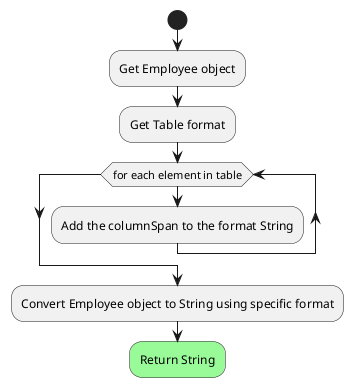 @startuml
'https://plantuml.com/activity-diagram-beta

start
    :Get Employee object;
    :Get Table format;
    while (for each element in table)
        :Add the columnSpan to the format String;
    endwhile

    :Convert Employee object to String using specific format;
    #palegreen:Return String;
    kill

@enduml
